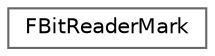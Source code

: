 digraph "Graphical Class Hierarchy"
{
 // INTERACTIVE_SVG=YES
 // LATEX_PDF_SIZE
  bgcolor="transparent";
  edge [fontname=Helvetica,fontsize=10,labelfontname=Helvetica,labelfontsize=10];
  node [fontname=Helvetica,fontsize=10,shape=box,height=0.2,width=0.4];
  rankdir="LR";
  Node0 [id="Node000000",label="FBitReaderMark",height=0.2,width=0.4,color="grey40", fillcolor="white", style="filled",URL="$d0/d79/structFBitReaderMark.html",tooltip=" "];
}
